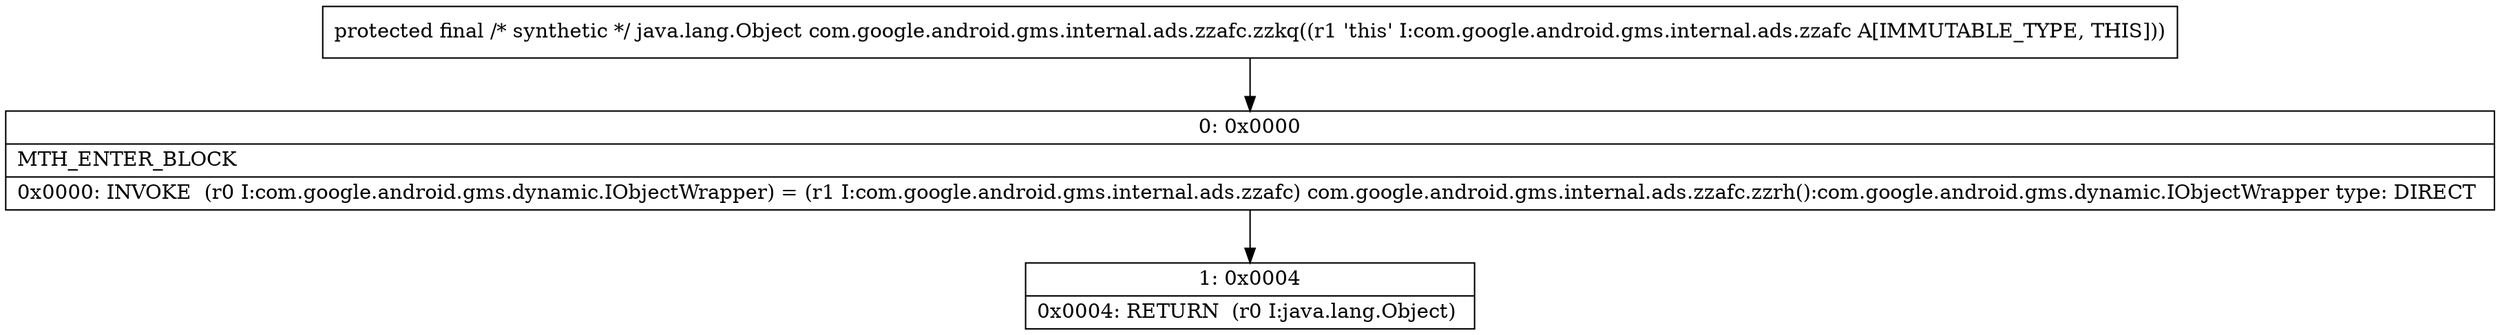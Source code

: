 digraph "CFG forcom.google.android.gms.internal.ads.zzafc.zzkq()Ljava\/lang\/Object;" {
Node_0 [shape=record,label="{0\:\ 0x0000|MTH_ENTER_BLOCK\l|0x0000: INVOKE  (r0 I:com.google.android.gms.dynamic.IObjectWrapper) = (r1 I:com.google.android.gms.internal.ads.zzafc) com.google.android.gms.internal.ads.zzafc.zzrh():com.google.android.gms.dynamic.IObjectWrapper type: DIRECT \l}"];
Node_1 [shape=record,label="{1\:\ 0x0004|0x0004: RETURN  (r0 I:java.lang.Object) \l}"];
MethodNode[shape=record,label="{protected final \/* synthetic *\/ java.lang.Object com.google.android.gms.internal.ads.zzafc.zzkq((r1 'this' I:com.google.android.gms.internal.ads.zzafc A[IMMUTABLE_TYPE, THIS])) }"];
MethodNode -> Node_0;
Node_0 -> Node_1;
}

